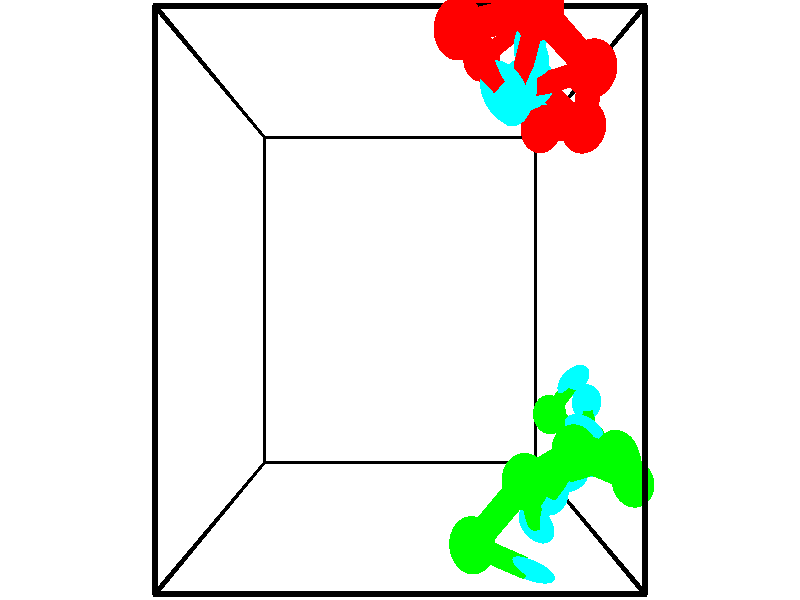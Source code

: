 // switches for output
#declare DRAW_BASES = 1; // possible values are 0, 1; only relevant for DNA ribbons
#declare DRAW_BASES_TYPE = 3; // possible values are 1, 2, 3; only relevant for DNA ribbons
#declare DRAW_FOG = 0; // set to 1 to enable fog

#include "colors.inc"

#include "transforms.inc"
background { rgb <1, 1, 1>}

#default {
   normal{
       ripples 0.25
       frequency 0.20
       turbulence 0.2
       lambda 5
   }
	finish {
		phong 0.1
		phong_size 40.
	}
}

// original window dimensions: 1024x640


// camera settings

camera {
	sky <-0, 1, 0>
	up <-0, 1, 0>
	right 1.6 * <1, 0, 0>
	location <2.5, 2.5, 11.1562>
	look_at <2.5, 2.5, 2.5>
	direction <0, 0, -8.6562>
	angle 67.0682
}


# declare cpy_camera_pos = <2.5, 2.5, 11.1562>;
# if (DRAW_FOG = 1)
fog {
	fog_type 2
	up vnormalize(cpy_camera_pos)
	color rgbt<1,1,1,0.3>
	distance 1e-5
	fog_alt 3e-3
	fog_offset 4
}
# end


// LIGHTS

# declare lum = 6;
global_settings {
	ambient_light rgb lum * <0.05, 0.05, 0.05>
	max_trace_level 15
}# declare cpy_direct_light_amount = 0.25;
light_source
{	1000 * <-1, -1, 1>,
	rgb lum * cpy_direct_light_amount
	parallel
}

light_source
{	1000 * <1, 1, -1>,
	rgb lum * cpy_direct_light_amount
	parallel
}

// strand 0

// nucleotide -1

// particle -1
sphere {
	<3.083658, 4.742172, 5.172395> 0.250000
	pigment { color rgbt <1,0,0,0> }
	no_shadow
}
cylinder {
	<3.342731, 4.437408, 5.172600>,  <3.498176, 4.254550, 5.172722>, 0.100000
	pigment { color rgbt <1,0,0,0> }
	no_shadow
}
cylinder {
	<3.342731, 4.437408, 5.172600>,  <3.083658, 4.742172, 5.172395>, 0.100000
	pigment { color rgbt <1,0,0,0> }
	no_shadow
}

// particle -1
sphere {
	<3.342731, 4.437408, 5.172600> 0.100000
	pigment { color rgbt <1,0,0,0> }
	no_shadow
}
sphere {
	0, 1
	scale<0.080000,0.200000,0.300000>
	matrix <0.313803, 0.266147, -0.911424,
		0.694286, 0.590475, 0.411468,
		0.647684, -0.761909, 0.000511,
		3.537037, 4.208836, 5.172753>
	pigment { color rgbt <0,1,1,0> }
	no_shadow
}
cylinder {
	<3.855825, 4.883502, 5.223327>,  <3.083658, 4.742172, 5.172395>, 0.130000
	pigment { color rgbt <1,0,0,0> }
	no_shadow
}

// nucleotide -1

// particle -1
sphere {
	<3.855825, 4.883502, 5.223327> 0.250000
	pigment { color rgbt <1,0,0,0> }
	no_shadow
}
cylinder {
	<3.777020, 4.551086, 5.015266>,  <3.729736, 4.351637, 4.890430>, 0.100000
	pigment { color rgbt <1,0,0,0> }
	no_shadow
}
cylinder {
	<3.777020, 4.551086, 5.015266>,  <3.855825, 4.883502, 5.223327>, 0.100000
	pigment { color rgbt <1,0,0,0> }
	no_shadow
}

// particle -1
sphere {
	<3.777020, 4.551086, 5.015266> 0.100000
	pigment { color rgbt <1,0,0,0> }
	no_shadow
}
sphere {
	0, 1
	scale<0.080000,0.200000,0.300000>
	matrix <0.305366, 0.452143, -0.838044,
		0.931632, -0.323942, 0.164694,
		-0.197013, -0.831040, -0.520152,
		3.717916, 4.301775, 4.859221>
	pigment { color rgbt <0,1,1,0> }
	no_shadow
}
cylinder {
	<4.489611, 4.496374, 4.895109>,  <3.855825, 4.883502, 5.223327>, 0.130000
	pigment { color rgbt <1,0,0,0> }
	no_shadow
}

// nucleotide -1

// particle -1
sphere {
	<4.489611, 4.496374, 4.895109> 0.250000
	pigment { color rgbt <1,0,0,0> }
	no_shadow
}
cylinder {
	<4.151371, 4.460556, 4.684608>,  <3.948427, 4.439065, 4.558308>, 0.100000
	pigment { color rgbt <1,0,0,0> }
	no_shadow
}
cylinder {
	<4.151371, 4.460556, 4.684608>,  <4.489611, 4.496374, 4.895109>, 0.100000
	pigment { color rgbt <1,0,0,0> }
	no_shadow
}

// particle -1
sphere {
	<4.151371, 4.460556, 4.684608> 0.100000
	pigment { color rgbt <1,0,0,0> }
	no_shadow
}
sphere {
	0, 1
	scale<0.080000,0.200000,0.300000>
	matrix <0.413150, 0.514486, -0.751407,
		0.338034, -0.852811, -0.398054,
		-0.845601, -0.089545, -0.526252,
		3.897691, 4.433692, 4.526733>
	pigment { color rgbt <0,1,1,0> }
	no_shadow
}
cylinder {
	<4.596179, 4.151011, 4.248718>,  <4.489611, 4.496374, 4.895109>, 0.130000
	pigment { color rgbt <1,0,0,0> }
	no_shadow
}

// nucleotide -1

// particle -1
sphere {
	<4.596179, 4.151011, 4.248718> 0.250000
	pigment { color rgbt <1,0,0,0> }
	no_shadow
}
cylinder {
	<4.300369, 4.417885, 4.213013>,  <4.122884, 4.578010, 4.191590>, 0.100000
	pigment { color rgbt <1,0,0,0> }
	no_shadow
}
cylinder {
	<4.300369, 4.417885, 4.213013>,  <4.596179, 4.151011, 4.248718>, 0.100000
	pigment { color rgbt <1,0,0,0> }
	no_shadow
}

// particle -1
sphere {
	<4.300369, 4.417885, 4.213013> 0.100000
	pigment { color rgbt <1,0,0,0> }
	no_shadow
}
sphere {
	0, 1
	scale<0.080000,0.200000,0.300000>
	matrix <0.540879, 0.510043, -0.668810,
		-0.400693, -0.542881, -0.738056,
		-0.739523, 0.667186, -0.089262,
		4.078512, 4.618041, 4.186234>
	pigment { color rgbt <0,1,1,0> }
	no_shadow
}
cylinder {
	<4.282412, 4.301606, 3.528563>,  <4.596179, 4.151011, 4.248718>, 0.130000
	pigment { color rgbt <1,0,0,0> }
	no_shadow
}

// nucleotide -1

// particle -1
sphere {
	<4.282412, 4.301606, 3.528563> 0.250000
	pigment { color rgbt <1,0,0,0> }
	no_shadow
}
cylinder {
	<4.176205, 4.634827, 3.722687>,  <4.112481, 4.834759, 3.839161>, 0.100000
	pigment { color rgbt <1,0,0,0> }
	no_shadow
}
cylinder {
	<4.176205, 4.634827, 3.722687>,  <4.282412, 4.301606, 3.528563>, 0.100000
	pigment { color rgbt <1,0,0,0> }
	no_shadow
}

// particle -1
sphere {
	<4.176205, 4.634827, 3.722687> 0.100000
	pigment { color rgbt <1,0,0,0> }
	no_shadow
}
sphere {
	0, 1
	scale<0.080000,0.200000,0.300000>
	matrix <0.199296, 0.539930, -0.817775,
		-0.943282, -0.120413, -0.309385,
		-0.265518, 0.833052, 0.485309,
		4.096550, 4.884742, 3.868279>
	pigment { color rgbt <0,1,1,0> }
	no_shadow
}
cylinder {
	<4.038699, 4.738153, 3.043205>,  <4.282412, 4.301606, 3.528563>, 0.130000
	pigment { color rgbt <1,0,0,0> }
	no_shadow
}

// nucleotide -1

// particle -1
sphere {
	<4.038699, 4.738153, 3.043205> 0.250000
	pigment { color rgbt <1,0,0,0> }
	no_shadow
}
cylinder {
	<4.100376, 5.015572, 3.324692>,  <4.137383, 5.182023, 3.493584>, 0.100000
	pigment { color rgbt <1,0,0,0> }
	no_shadow
}
cylinder {
	<4.100376, 5.015572, 3.324692>,  <4.038699, 4.738153, 3.043205>, 0.100000
	pigment { color rgbt <1,0,0,0> }
	no_shadow
}

// particle -1
sphere {
	<4.100376, 5.015572, 3.324692> 0.100000
	pigment { color rgbt <1,0,0,0> }
	no_shadow
}
sphere {
	0, 1
	scale<0.080000,0.200000,0.300000>
	matrix <0.156257, 0.686155, -0.710475,
		-0.975607, 0.219511, -0.002571,
		0.154193, 0.693546, 0.703717,
		4.146634, 5.223636, 3.535807>
	pigment { color rgbt <0,1,1,0> }
	no_shadow
}
cylinder {
	<3.617243, 5.252325, 2.893721>,  <4.038699, 4.738153, 3.043205>, 0.130000
	pigment { color rgbt <1,0,0,0> }
	no_shadow
}

// nucleotide -1

// particle -1
sphere {
	<3.617243, 5.252325, 2.893721> 0.250000
	pigment { color rgbt <1,0,0,0> }
	no_shadow
}
cylinder {
	<3.912003, 5.392143, 3.125168>,  <4.088858, 5.476034, 3.264036>, 0.100000
	pigment { color rgbt <1,0,0,0> }
	no_shadow
}
cylinder {
	<3.912003, 5.392143, 3.125168>,  <3.617243, 5.252325, 2.893721>, 0.100000
	pigment { color rgbt <1,0,0,0> }
	no_shadow
}

// particle -1
sphere {
	<3.912003, 5.392143, 3.125168> 0.100000
	pigment { color rgbt <1,0,0,0> }
	no_shadow
}
sphere {
	0, 1
	scale<0.080000,0.200000,0.300000>
	matrix <0.162672, 0.739097, -0.653662,
		-0.656139, 0.575807, 0.487778,
		0.736898, 0.349545, 0.578618,
		4.133072, 5.497007, 3.298753>
	pigment { color rgbt <0,1,1,0> }
	no_shadow
}
cylinder {
	<3.593064, 5.909442, 2.782541>,  <3.617243, 5.252325, 2.893721>, 0.130000
	pigment { color rgbt <1,0,0,0> }
	no_shadow
}

// nucleotide -1

// particle -1
sphere {
	<3.593064, 5.909442, 2.782541> 0.250000
	pigment { color rgbt <1,0,0,0> }
	no_shadow
}
cylinder {
	<3.961895, 5.852715, 2.926575>,  <4.183194, 5.818678, 3.012995>, 0.100000
	pigment { color rgbt <1,0,0,0> }
	no_shadow
}
cylinder {
	<3.961895, 5.852715, 2.926575>,  <3.593064, 5.909442, 2.782541>, 0.100000
	pigment { color rgbt <1,0,0,0> }
	no_shadow
}

// particle -1
sphere {
	<3.961895, 5.852715, 2.926575> 0.100000
	pigment { color rgbt <1,0,0,0> }
	no_shadow
}
sphere {
	0, 1
	scale<0.080000,0.200000,0.300000>
	matrix <0.365328, 0.626005, -0.688951,
		-0.127708, 0.766815, 0.629035,
		0.922077, -0.141819, 0.360085,
		4.238518, 5.810169, 3.034600>
	pigment { color rgbt <0,1,1,0> }
	no_shadow
}
// strand 1

// nucleotide -1

// particle -1
sphere {
	<4.811327, 1.025431, 1.825938> 0.250000
	pigment { color rgbt <0,1,0,0> }
	no_shadow
}
cylinder {
	<4.946480, 1.298737, 2.084854>,  <5.027572, 1.462720, 2.240204>, 0.100000
	pigment { color rgbt <0,1,0,0> }
	no_shadow
}
cylinder {
	<4.946480, 1.298737, 2.084854>,  <4.811327, 1.025431, 1.825938>, 0.100000
	pigment { color rgbt <0,1,0,0> }
	no_shadow
}

// particle -1
sphere {
	<4.946480, 1.298737, 2.084854> 0.100000
	pigment { color rgbt <0,1,0,0> }
	no_shadow
}
sphere {
	0, 1
	scale<0.080000,0.200000,0.300000>
	matrix <0.034781, -0.696333, 0.716876,
		0.940545, -0.219707, -0.259044,
		0.337883, 0.683264, 0.647291,
		5.047845, 1.503716, 2.279041>
	pigment { color rgbt <0,1,1,0> }
	no_shadow
}
cylinder {
	<5.304658, 0.752694, 2.186027>,  <4.811327, 1.025431, 1.825938>, 0.130000
	pigment { color rgbt <0,1,0,0> }
	no_shadow
}

// nucleotide -1

// particle -1
sphere {
	<5.304658, 0.752694, 2.186027> 0.250000
	pigment { color rgbt <0,1,0,0> }
	no_shadow
}
cylinder {
	<5.211878, 1.058716, 2.426323>,  <5.156210, 1.242329, 2.570501>, 0.100000
	pigment { color rgbt <0,1,0,0> }
	no_shadow
}
cylinder {
	<5.211878, 1.058716, 2.426323>,  <5.304658, 0.752694, 2.186027>, 0.100000
	pigment { color rgbt <0,1,0,0> }
	no_shadow
}

// particle -1
sphere {
	<5.211878, 1.058716, 2.426323> 0.100000
	pigment { color rgbt <0,1,0,0> }
	no_shadow
}
sphere {
	0, 1
	scale<0.080000,0.200000,0.300000>
	matrix <-0.064574, -0.628332, 0.775261,
		0.970582, 0.141029, 0.195144,
		-0.231950, 0.765055, 0.600741,
		5.142293, 1.288232, 2.606545>
	pigment { color rgbt <0,1,1,0> }
	no_shadow
}
cylinder {
	<5.564885, 0.658074, 2.809659>,  <5.304658, 0.752694, 2.186027>, 0.130000
	pigment { color rgbt <0,1,0,0> }
	no_shadow
}

// nucleotide -1

// particle -1
sphere {
	<5.564885, 0.658074, 2.809659> 0.250000
	pigment { color rgbt <0,1,0,0> }
	no_shadow
}
cylinder {
	<5.240026, 0.870682, 2.905914>,  <5.045112, 0.998246, 2.963668>, 0.100000
	pigment { color rgbt <0,1,0,0> }
	no_shadow
}
cylinder {
	<5.240026, 0.870682, 2.905914>,  <5.564885, 0.658074, 2.809659>, 0.100000
	pigment { color rgbt <0,1,0,0> }
	no_shadow
}

// particle -1
sphere {
	<5.240026, 0.870682, 2.905914> 0.100000
	pigment { color rgbt <0,1,0,0> }
	no_shadow
}
sphere {
	0, 1
	scale<0.080000,0.200000,0.300000>
	matrix <-0.220679, -0.661633, 0.716618,
		0.540111, 0.528894, 0.654638,
		-0.812146, 0.531519, 0.240639,
		4.996383, 1.030137, 2.978106>
	pigment { color rgbt <0,1,1,0> }
	no_shadow
}
cylinder {
	<5.428683, 0.583174, 3.562695>,  <5.564885, 0.658074, 2.809659>, 0.130000
	pigment { color rgbt <0,1,0,0> }
	no_shadow
}

// nucleotide -1

// particle -1
sphere {
	<5.428683, 0.583174, 3.562695> 0.250000
	pigment { color rgbt <0,1,0,0> }
	no_shadow
}
cylinder {
	<5.074778, 0.686737, 3.407692>,  <4.862434, 0.748875, 3.314690>, 0.100000
	pigment { color rgbt <0,1,0,0> }
	no_shadow
}
cylinder {
	<5.074778, 0.686737, 3.407692>,  <5.428683, 0.583174, 3.562695>, 0.100000
	pigment { color rgbt <0,1,0,0> }
	no_shadow
}

// particle -1
sphere {
	<5.074778, 0.686737, 3.407692> 0.100000
	pigment { color rgbt <0,1,0,0> }
	no_shadow
}
sphere {
	0, 1
	scale<0.080000,0.200000,0.300000>
	matrix <-0.465187, -0.440300, 0.767944,
		0.028207, 0.859711, 0.510001,
		-0.884763, 0.258907, -0.387507,
		4.809349, 0.764409, 3.291440>
	pigment { color rgbt <0,1,1,0> }
	no_shadow
}
cylinder {
	<5.047589, 0.972157, 4.054676>,  <5.428683, 0.583174, 3.562695>, 0.130000
	pigment { color rgbt <0,1,0,0> }
	no_shadow
}

// nucleotide -1

// particle -1
sphere {
	<5.047589, 0.972157, 4.054676> 0.250000
	pigment { color rgbt <0,1,0,0> }
	no_shadow
}
cylinder {
	<4.771406, 0.810059, 3.814995>,  <4.605696, 0.712800, 3.671186>, 0.100000
	pigment { color rgbt <0,1,0,0> }
	no_shadow
}
cylinder {
	<4.771406, 0.810059, 3.814995>,  <5.047589, 0.972157, 4.054676>, 0.100000
	pigment { color rgbt <0,1,0,0> }
	no_shadow
}

// particle -1
sphere {
	<4.771406, 0.810059, 3.814995> 0.100000
	pigment { color rgbt <0,1,0,0> }
	no_shadow
}
sphere {
	0, 1
	scale<0.080000,0.200000,0.300000>
	matrix <-0.494556, -0.340060, 0.799859,
		-0.527904, 0.848608, 0.034381,
		-0.690458, -0.405245, -0.599203,
		4.564269, 0.688485, 3.635234>
	pigment { color rgbt <0,1,1,0> }
	no_shadow
}
cylinder {
	<4.457811, 1.084118, 4.383685>,  <5.047589, 0.972157, 4.054676>, 0.130000
	pigment { color rgbt <0,1,0,0> }
	no_shadow
}

// nucleotide -1

// particle -1
sphere {
	<4.457811, 1.084118, 4.383685> 0.250000
	pigment { color rgbt <0,1,0,0> }
	no_shadow
}
cylinder {
	<4.360838, 0.784866, 4.136612>,  <4.302654, 0.605316, 3.988368>, 0.100000
	pigment { color rgbt <0,1,0,0> }
	no_shadow
}
cylinder {
	<4.360838, 0.784866, 4.136612>,  <4.457811, 1.084118, 4.383685>, 0.100000
	pigment { color rgbt <0,1,0,0> }
	no_shadow
}

// particle -1
sphere {
	<4.360838, 0.784866, 4.136612> 0.100000
	pigment { color rgbt <0,1,0,0> }
	no_shadow
}
sphere {
	0, 1
	scale<0.080000,0.200000,0.300000>
	matrix <-0.414785, -0.495625, 0.763092,
		-0.877029, 0.441203, -0.190157,
		-0.242432, -0.748128, -0.617682,
		4.288108, 0.560428, 3.951307>
	pigment { color rgbt <0,1,1,0> }
	no_shadow
}
cylinder {
	<3.838019, 0.885868, 4.719243>,  <4.457811, 1.084118, 4.383685>, 0.130000
	pigment { color rgbt <0,1,0,0> }
	no_shadow
}

// nucleotide -1

// particle -1
sphere {
	<3.838019, 0.885868, 4.719243> 0.250000
	pigment { color rgbt <0,1,0,0> }
	no_shadow
}
cylinder {
	<3.959209, 0.591934, 4.476517>,  <4.031924, 0.415574, 4.330881>, 0.100000
	pigment { color rgbt <0,1,0,0> }
	no_shadow
}
cylinder {
	<3.959209, 0.591934, 4.476517>,  <3.838019, 0.885868, 4.719243>, 0.100000
	pigment { color rgbt <0,1,0,0> }
	no_shadow
}

// particle -1
sphere {
	<3.959209, 0.591934, 4.476517> 0.100000
	pigment { color rgbt <0,1,0,0> }
	no_shadow
}
sphere {
	0, 1
	scale<0.080000,0.200000,0.300000>
	matrix <-0.373082, -0.677379, 0.634009,
		-0.876935, 0.034301, -0.479383,
		0.302976, -0.734834, -0.606815,
		4.050103, 0.371484, 4.294472>
	pigment { color rgbt <0,1,1,0> }
	no_shadow
}
cylinder {
	<3.285461, 0.280612, 4.593193>,  <3.838019, 0.885868, 4.719243>, 0.130000
	pigment { color rgbt <0,1,0,0> }
	no_shadow
}

// nucleotide -1

// particle -1
sphere {
	<3.285461, 0.280612, 4.593193> 0.250000
	pigment { color rgbt <0,1,0,0> }
	no_shadow
}
cylinder {
	<3.651918, 0.130753, 4.536171>,  <3.871793, 0.040837, 4.501958>, 0.100000
	pigment { color rgbt <0,1,0,0> }
	no_shadow
}
cylinder {
	<3.651918, 0.130753, 4.536171>,  <3.285461, 0.280612, 4.593193>, 0.100000
	pigment { color rgbt <0,1,0,0> }
	no_shadow
}

// particle -1
sphere {
	<3.651918, 0.130753, 4.536171> 0.100000
	pigment { color rgbt <0,1,0,0> }
	no_shadow
}
sphere {
	0, 1
	scale<0.080000,0.200000,0.300000>
	matrix <-0.259761, -0.825723, 0.500705,
		-0.305298, -0.421687, -0.853799,
		0.916142, -0.374648, -0.142554,
		3.926761, 0.018358, 4.493405>
	pigment { color rgbt <0,1,1,0> }
	no_shadow
}
// box output
cylinder {
	<0.000000, 0.000000, 0.000000>,  <5.000000, 0.000000, 0.000000>, 0.025000
	pigment { color rgbt <0,0,0,0> }
	no_shadow
}
cylinder {
	<0.000000, 0.000000, 0.000000>,  <0.000000, 5.000000, 0.000000>, 0.025000
	pigment { color rgbt <0,0,0,0> }
	no_shadow
}
cylinder {
	<0.000000, 0.000000, 0.000000>,  <0.000000, 0.000000, 5.000000>, 0.025000
	pigment { color rgbt <0,0,0,0> }
	no_shadow
}
cylinder {
	<5.000000, 5.000000, 5.000000>,  <0.000000, 5.000000, 5.000000>, 0.025000
	pigment { color rgbt <0,0,0,0> }
	no_shadow
}
cylinder {
	<5.000000, 5.000000, 5.000000>,  <5.000000, 0.000000, 5.000000>, 0.025000
	pigment { color rgbt <0,0,0,0> }
	no_shadow
}
cylinder {
	<5.000000, 5.000000, 5.000000>,  <5.000000, 5.000000, 0.000000>, 0.025000
	pigment { color rgbt <0,0,0,0> }
	no_shadow
}
cylinder {
	<0.000000, 0.000000, 5.000000>,  <0.000000, 5.000000, 5.000000>, 0.025000
	pigment { color rgbt <0,0,0,0> }
	no_shadow
}
cylinder {
	<0.000000, 0.000000, 5.000000>,  <5.000000, 0.000000, 5.000000>, 0.025000
	pigment { color rgbt <0,0,0,0> }
	no_shadow
}
cylinder {
	<5.000000, 5.000000, 0.000000>,  <0.000000, 5.000000, 0.000000>, 0.025000
	pigment { color rgbt <0,0,0,0> }
	no_shadow
}
cylinder {
	<5.000000, 5.000000, 0.000000>,  <5.000000, 0.000000, 0.000000>, 0.025000
	pigment { color rgbt <0,0,0,0> }
	no_shadow
}
cylinder {
	<5.000000, 0.000000, 5.000000>,  <5.000000, 0.000000, 0.000000>, 0.025000
	pigment { color rgbt <0,0,0,0> }
	no_shadow
}
cylinder {
	<0.000000, 5.000000, 0.000000>,  <0.000000, 5.000000, 5.000000>, 0.025000
	pigment { color rgbt <0,0,0,0> }
	no_shadow
}
// end of box output
